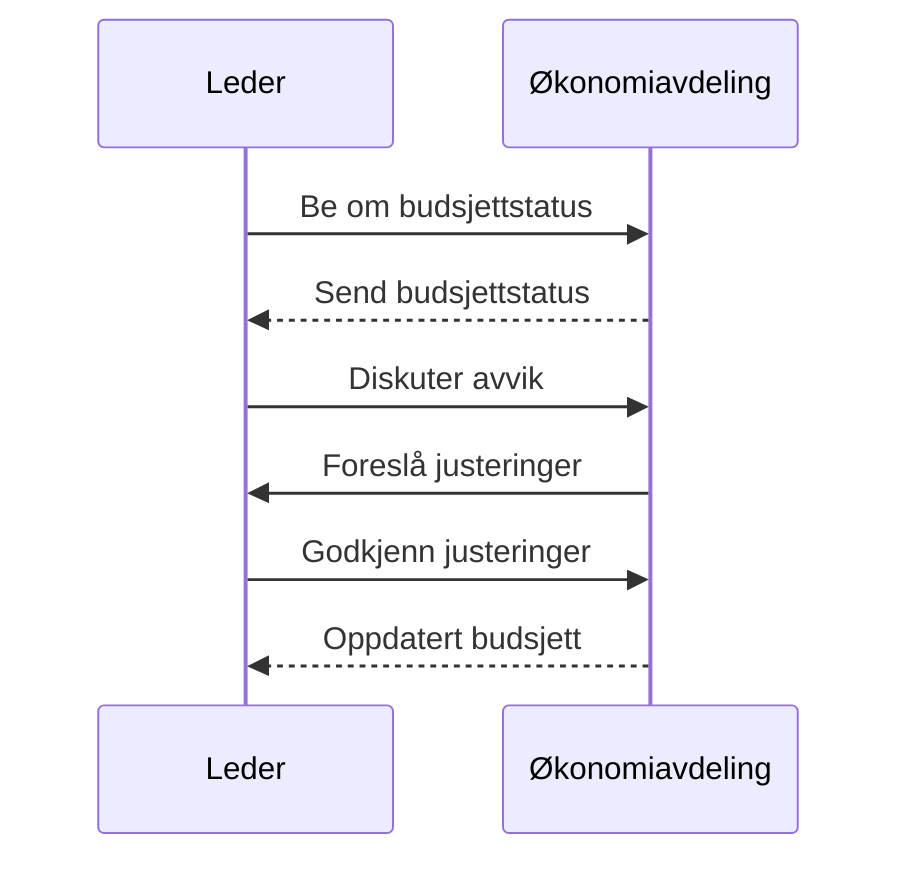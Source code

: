 sequenceDiagram
    participant Leder
    participant Økonomiavdeling

    Leder->>Økonomiavdeling: Be om budsjettstatus
    Økonomiavdeling-->>Leder: Send budsjettstatus
    Leder->>Økonomiavdeling: Diskuter avvik
    Økonomiavdeling->>Leder: Foreslå justeringer
    Leder->>Økonomiavdeling: Godkjenn justeringer
    Økonomiavdeling-->>Leder: Oppdatert budsjett